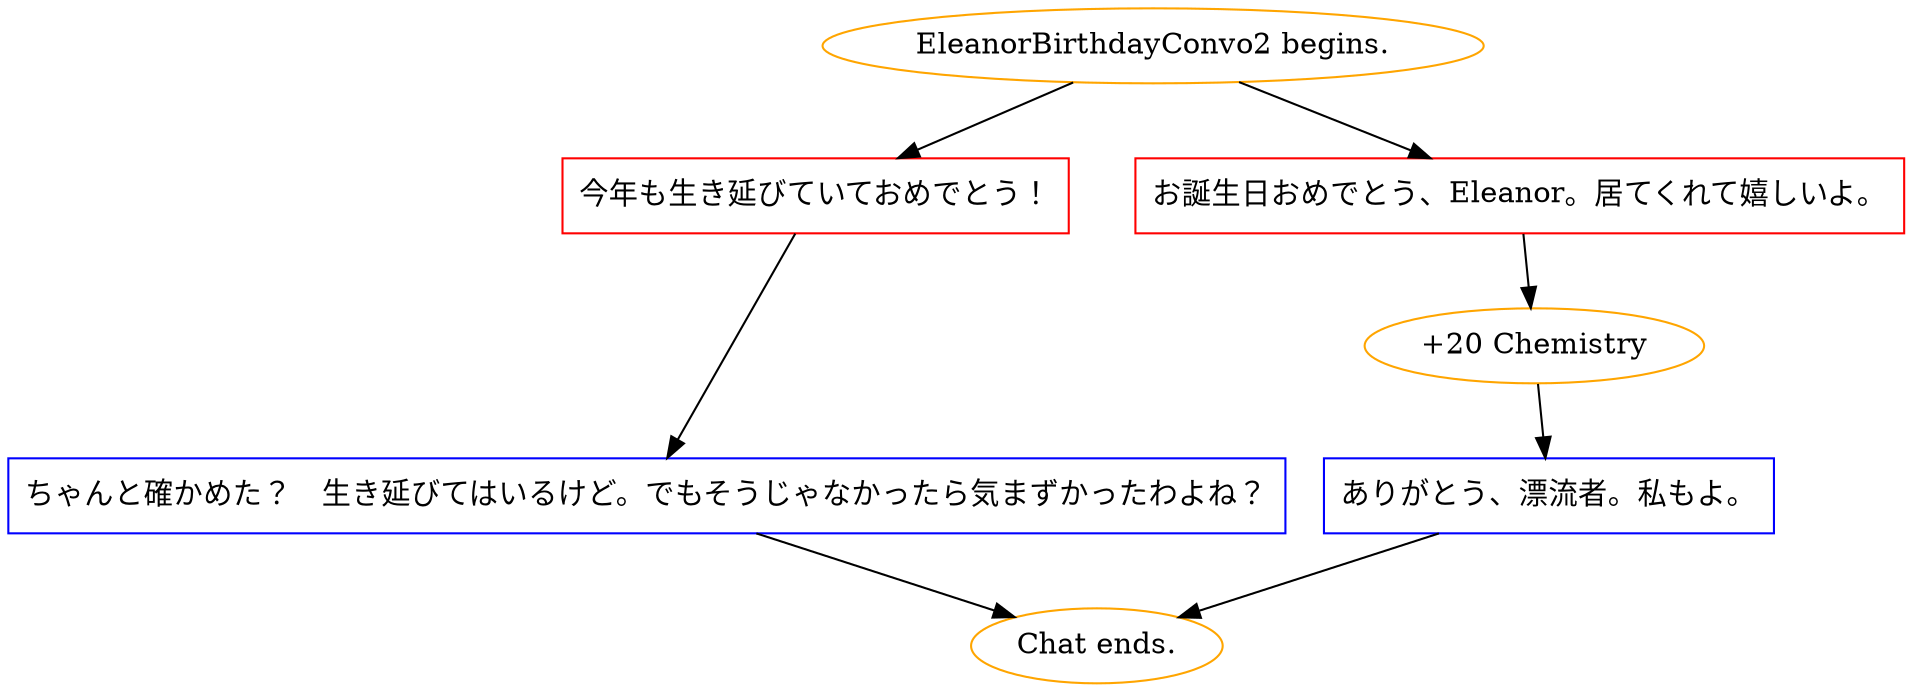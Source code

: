digraph {
	"EleanorBirthdayConvo2 begins." [color=orange];
		"EleanorBirthdayConvo2 begins." -> j2071213243;
		"EleanorBirthdayConvo2 begins." -> j1804635880;
	j2071213243 [label="今年も生き延びていておめでとう！",shape=box,color=red];
		j2071213243 -> j341076286;
	j1804635880 [label="お誕生日おめでとう、Eleanor。居てくれて嬉しいよ。",shape=box,color=red];
		j1804635880 -> j3434692543;
	j341076286 [label="ちゃんと確かめた？　生き延びてはいるけど。でもそうじゃなかったら気まずかったわよね？",shape=box,color=blue];
		j341076286 -> "Chat ends.";
	j3434692543 [label="+20 Chemistry",color=orange];
		j3434692543 -> j2638326874;
	"Chat ends." [color=orange];
	j2638326874 [label="ありがとう、漂流者。私もよ。",shape=box,color=blue];
		j2638326874 -> "Chat ends.";
}